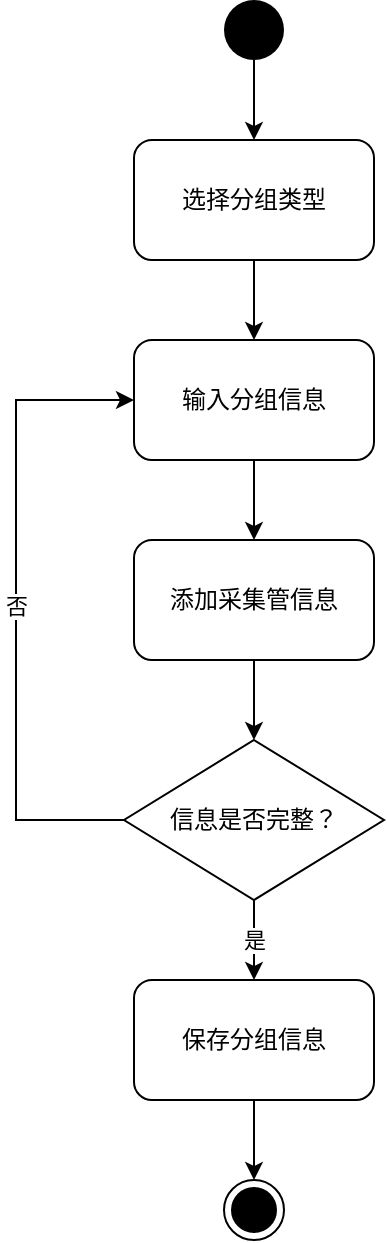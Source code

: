 <mxfile>
    <diagram id="collection-tube-management" name="采集管分组管理活动图">
        <mxGraphModel dx="1166" dy="706" grid="1" gridSize="10" guides="1" tooltips="1" connect="1" arrows="1" fold="1" page="1" pageScale="1" pageWidth="827" pageHeight="1169" math="0" shadow="0">
            <root>
                <mxCell id="0"/>
                <mxCell id="1" parent="0"/>
                <mxCell id="start" value="" style="ellipse;fillColor=#000000;strokeColor=none;html=1;" parent="1" vertex="1">
                    <mxGeometry x="384" y="40" width="30" height="30" as="geometry"/>
                </mxCell>
                <mxCell id="act1" value="选择分组类型" style="rounded=1;whiteSpace=wrap;html=1;" parent="1" vertex="1">
                    <mxGeometry x="339" y="110" width="120" height="60" as="geometry"/>
                </mxCell>
                <mxCell id="act2" value="输入分组信息" style="rounded=1;whiteSpace=wrap;html=1;" parent="1" vertex="1">
                    <mxGeometry x="339" y="210" width="120" height="60" as="geometry"/>
                </mxCell>
                <mxCell id="act3" value="添加采集管信息" style="rounded=1;whiteSpace=wrap;html=1;" parent="1" vertex="1">
                    <mxGeometry x="339" y="310" width="120" height="60" as="geometry"/>
                </mxCell>
                <mxCell id="decision1" value="信息是否完整？" style="rhombus;whiteSpace=wrap;html=1;" parent="1" vertex="1">
                    <mxGeometry x="334" y="410" width="130" height="80" as="geometry"/>
                </mxCell>
                <mxCell id="act4" value="保存分组信息" style="rounded=1;whiteSpace=wrap;html=1;" parent="1" vertex="1">
                    <mxGeometry x="339" y="530" width="120" height="60" as="geometry"/>
                </mxCell>
                <mxCell id="end" value="" style="ellipse;html=1;shape=endState;fillColor=#000000;strokeColor=#000000;" parent="1" vertex="1">
                    <mxGeometry x="384" y="630" width="30" height="30" as="geometry"/>
                </mxCell>
                <mxCell id="flow1" value="" style="endArrow=classic;html=1;rounded=0;exitX=0.5;exitY=1;exitDx=0;exitDy=0;entryX=0.5;entryY=0;entryDx=0;entryDy=0;" parent="1" source="start" target="act1" edge="1">
                    <mxGeometry width="50" height="50" relative="1" as="geometry"/>
                </mxCell>
                <mxCell id="flow2" value="" style="endArrow=classic;html=1;rounded=0;exitX=0.5;exitY=1;exitDx=0;exitDy=0;entryX=0.5;entryY=0;entryDx=0;entryDy=0;" parent="1" source="act1" target="act2" edge="1">
                    <mxGeometry width="50" height="50" relative="1" as="geometry"/>
                </mxCell>
                <mxCell id="flow3" value="" style="endArrow=classic;html=1;rounded=0;exitX=0.5;exitY=1;exitDx=0;exitDy=0;entryX=0.5;entryY=0;entryDx=0;entryDy=0;" parent="1" source="act2" target="act3" edge="1">
                    <mxGeometry width="50" height="50" relative="1" as="geometry"/>
                </mxCell>
                <mxCell id="flow4" value="" style="endArrow=classic;html=1;rounded=0;exitX=0.5;exitY=1;exitDx=0;exitDy=0;entryX=0.5;entryY=0;entryDx=0;entryDy=0;" parent="1" source="act3" target="decision1" edge="1">
                    <mxGeometry width="50" height="50" relative="1" as="geometry"/>
                </mxCell>
                <mxCell id="flow5" value="是" style="endArrow=classic;html=1;rounded=0;exitX=0.5;exitY=1;exitDx=0;exitDy=0;entryX=0.5;entryY=0;entryDx=0;entryDy=0;" parent="1" source="decision1" target="act4" edge="1">
                    <mxGeometry relative="1" as="geometry"/>
                </mxCell>
                <mxCell id="flow6" value="否" style="endArrow=classic;html=1;rounded=0;exitX=0;exitY=0.5;exitDx=0;exitDy=0;entryX=0;entryY=0.5;entryDx=0;entryDy=0;" parent="1" source="decision1" target="act2" edge="1">
                    <mxGeometry relative="1" as="geometry">
                        <Array as="points">
                            <mxPoint x="280" y="450"/>
                            <mxPoint x="280" y="240"/>
                        </Array>
                    </mxGeometry>
                </mxCell>
                <mxCell id="flow7" value="" style="endArrow=classic;html=1;rounded=0;exitX=0.5;exitY=1;exitDx=0;exitDy=0;entryX=0.5;entryY=0;entryDx=0;entryDy=0;" parent="1" source="act4" target="end" edge="1">
                    <mxGeometry width="50" height="50" relative="1" as="geometry"/>
                </mxCell>
            </root>
        </mxGraphModel>
    </diagram>
</mxfile>